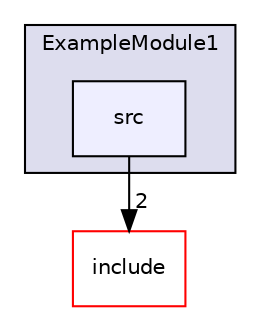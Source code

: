 digraph "/home/travis/build/AliceO2Group/AliceO2/Examples/ExampleModule1/src" {
  bgcolor=transparent;
  compound=true
  node [ fontsize="10", fontname="Helvetica"];
  edge [ labelfontsize="10", labelfontname="Helvetica"];
  subgraph clusterdir_4890e928c2bca9ee9d87e3c34bbc2ad4 {
    graph [ bgcolor="#ddddee", pencolor="black", label="ExampleModule1" fontname="Helvetica", fontsize="10", URL="dir_4890e928c2bca9ee9d87e3c34bbc2ad4.html"]
  dir_6211f7ac09e0f73a847ee8fe84acc9ec [shape=box, label="src", style="filled", fillcolor="#eeeeff", pencolor="black", URL="dir_6211f7ac09e0f73a847ee8fe84acc9ec.html"];
  }
  dir_a6f76ef2f018eb282e13bfc6cefa234c [shape=box label="include" color="red" URL="dir_a6f76ef2f018eb282e13bfc6cefa234c.html"];
  dir_6211f7ac09e0f73a847ee8fe84acc9ec->dir_a6f76ef2f018eb282e13bfc6cefa234c [headlabel="2", labeldistance=1.5 headhref="dir_000397_000400.html"];
}
